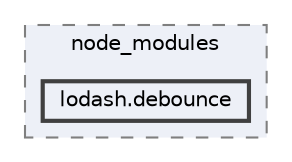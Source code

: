 digraph "pkiclassroomrescheduler/src/main/frontend/node_modules/lodash.debounce"
{
 // LATEX_PDF_SIZE
  bgcolor="transparent";
  edge [fontname=Helvetica,fontsize=10,labelfontname=Helvetica,labelfontsize=10];
  node [fontname=Helvetica,fontsize=10,shape=box,height=0.2,width=0.4];
  compound=true
  subgraph clusterdir_72953eda66ccb3a2722c28e1c3e6c23b {
    graph [ bgcolor="#edf0f7", pencolor="grey50", label="node_modules", fontname=Helvetica,fontsize=10 style="filled,dashed", URL="dir_72953eda66ccb3a2722c28e1c3e6c23b.html",tooltip=""]
  dir_976f370343e809e41e6774be9f9601b6 [label="lodash.debounce", fillcolor="#edf0f7", color="grey25", style="filled,bold", URL="dir_976f370343e809e41e6774be9f9601b6.html",tooltip=""];
  }
}
